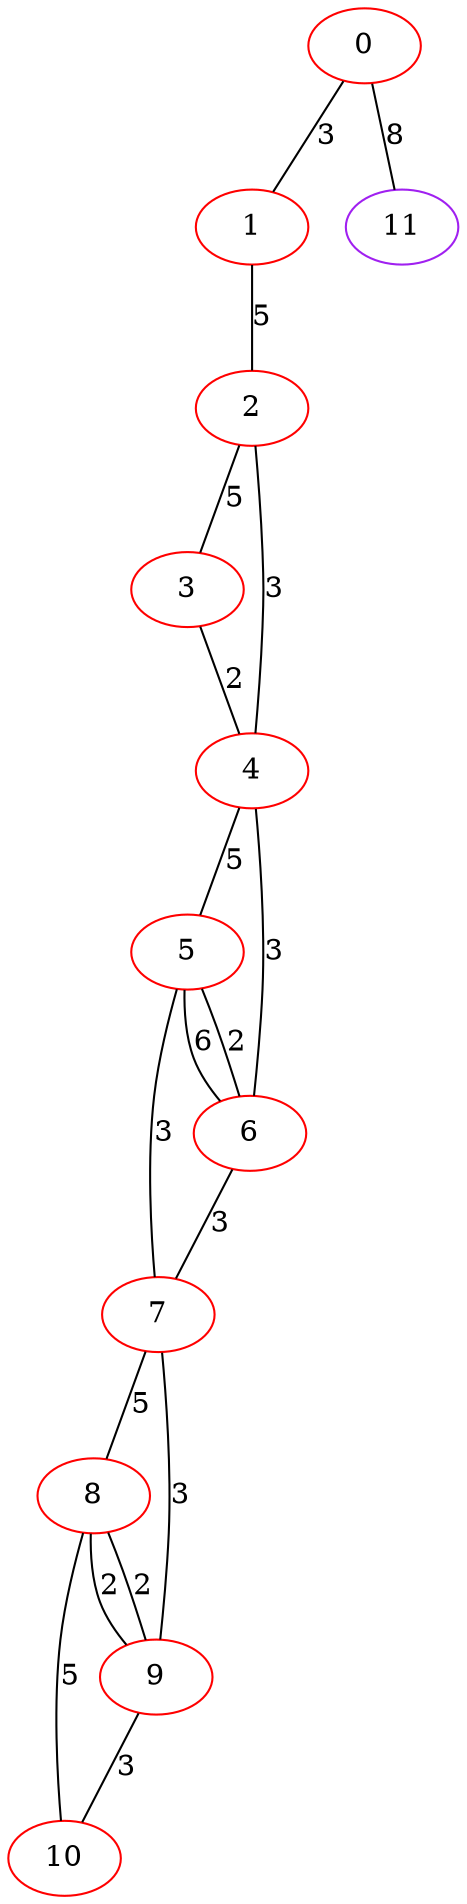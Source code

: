 graph "" {
0 [color=red, weight=1];
1 [color=red, weight=1];
2 [color=red, weight=1];
3 [color=red, weight=1];
4 [color=red, weight=1];
5 [color=red, weight=1];
6 [color=red, weight=1];
7 [color=red, weight=1];
8 [color=red, weight=1];
9 [color=red, weight=1];
10 [color=red, weight=1];
11 [color=purple, weight=4];
0 -- 1  [key=0, label=3];
0 -- 11  [key=0, label=8];
1 -- 2  [key=0, label=5];
2 -- 3  [key=0, label=5];
2 -- 4  [key=0, label=3];
3 -- 4  [key=0, label=2];
4 -- 5  [key=0, label=5];
4 -- 6  [key=0, label=3];
5 -- 6  [key=0, label=2];
5 -- 6  [key=1, label=6];
5 -- 7  [key=0, label=3];
6 -- 7  [key=0, label=3];
7 -- 8  [key=0, label=5];
7 -- 9  [key=0, label=3];
8 -- 9  [key=0, label=2];
8 -- 9  [key=1, label=2];
8 -- 10  [key=0, label=5];
9 -- 10  [key=0, label=3];
}
